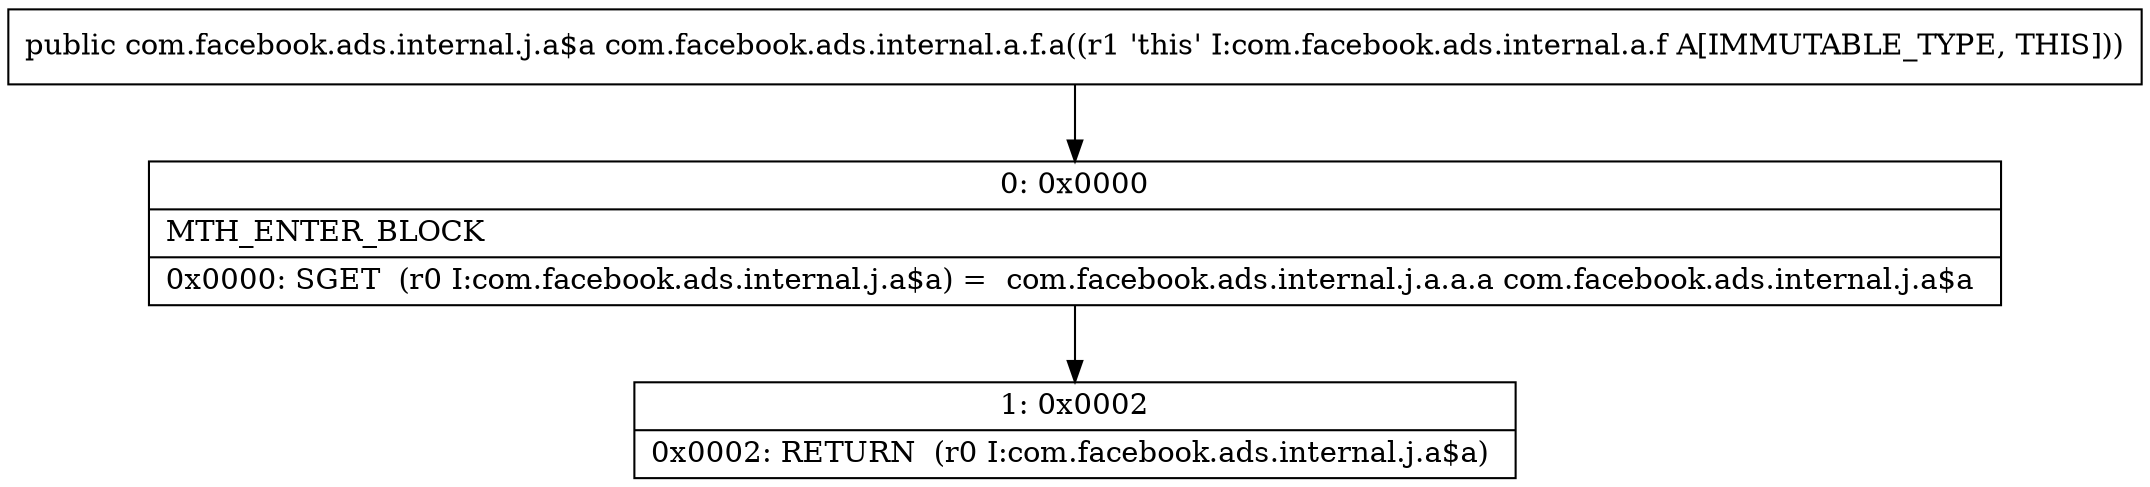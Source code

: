 digraph "CFG forcom.facebook.ads.internal.a.f.a()Lcom\/facebook\/ads\/internal\/j\/a$a;" {
Node_0 [shape=record,label="{0\:\ 0x0000|MTH_ENTER_BLOCK\l|0x0000: SGET  (r0 I:com.facebook.ads.internal.j.a$a) =  com.facebook.ads.internal.j.a.a.a com.facebook.ads.internal.j.a$a \l}"];
Node_1 [shape=record,label="{1\:\ 0x0002|0x0002: RETURN  (r0 I:com.facebook.ads.internal.j.a$a) \l}"];
MethodNode[shape=record,label="{public com.facebook.ads.internal.j.a$a com.facebook.ads.internal.a.f.a((r1 'this' I:com.facebook.ads.internal.a.f A[IMMUTABLE_TYPE, THIS])) }"];
MethodNode -> Node_0;
Node_0 -> Node_1;
}


